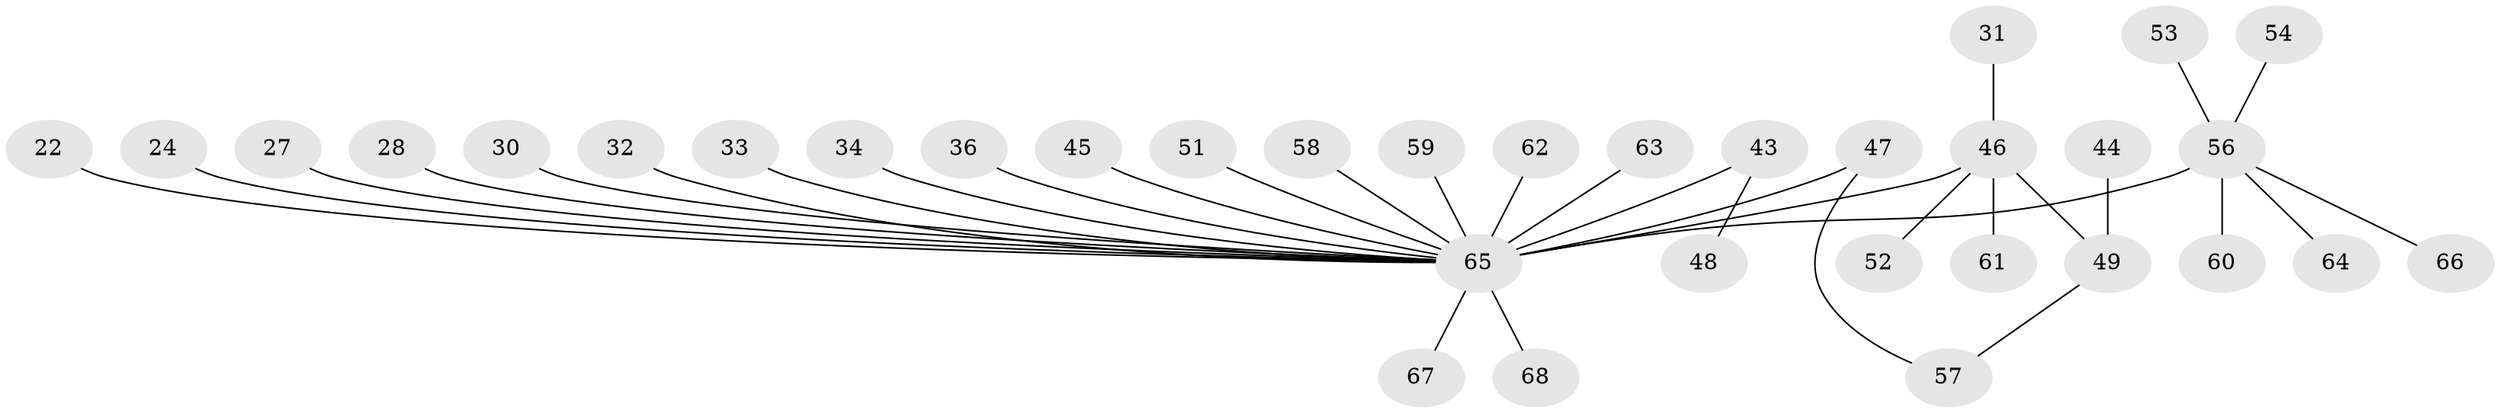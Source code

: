 // original degree distribution, {3: 0.11764705882352941, 29: 0.014705882352941176, 2: 0.19117647058823528, 1: 0.5735294117647058, 8: 0.029411764705882353, 4: 0.04411764705882353, 6: 0.029411764705882353}
// Generated by graph-tools (version 1.1) at 2025/47/03/09/25 04:47:24]
// undirected, 34 vertices, 34 edges
graph export_dot {
graph [start="1"]
  node [color=gray90,style=filled];
  22;
  24 [super="+3"];
  27;
  28;
  30;
  31;
  32 [super="+15"];
  33;
  34;
  36;
  43 [super="+20"];
  44;
  45;
  46 [super="+8+19"];
  47 [super="+25"];
  48;
  49 [super="+39+40"];
  51;
  52;
  53;
  54;
  56 [super="+18"];
  57 [super="+38"];
  58 [super="+35"];
  59;
  60;
  61 [super="+50"];
  62;
  63 [super="+37+55"];
  64;
  65 [super="+23+41+11+16"];
  66;
  67 [super="+29+42"];
  68;
  22 -- 65;
  24 -- 65;
  27 -- 65;
  28 -- 65;
  30 -- 65;
  31 -- 46;
  32 -- 65;
  33 -- 65;
  34 -- 65;
  36 -- 65;
  43 -- 48;
  43 -- 65 [weight=2];
  44 -- 49;
  45 -- 65;
  46 -- 52;
  46 -- 61 [weight=2];
  46 -- 49 [weight=2];
  46 -- 65 [weight=3];
  47 -- 57;
  47 -- 65 [weight=2];
  49 -- 57;
  51 -- 65;
  53 -- 56;
  54 -- 56;
  56 -- 64;
  56 -- 66;
  56 -- 60;
  56 -- 65 [weight=4];
  58 -- 65;
  59 -- 65;
  62 -- 65;
  63 -- 65;
  65 -- 67;
  65 -- 68;
}
